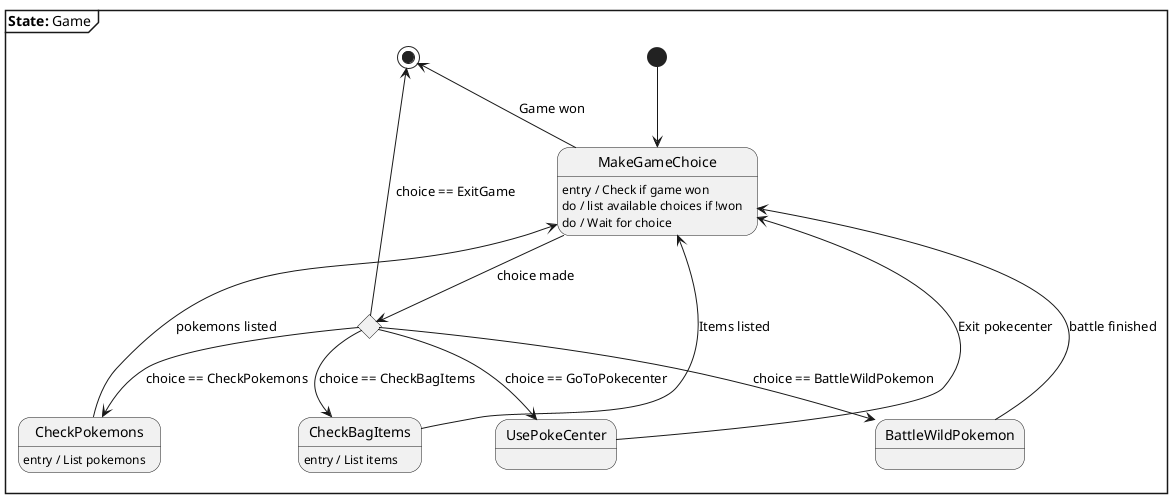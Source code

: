 @startuml StateDigram 
skinparam monochrome true

mainframe <b>State:</b> Game
[*] -down-> MakeGameChoice 

state MakeGameChoice {
    MakeGameChoice : entry / Check if game won   
    MakeGameChoice : do / list available choices if !won  
    MakeGameChoice : do / Wait for choice
}
MakeGameChoice -up-> [*] : Game won
state GameChoice <<choice>>

MakeGameChoice -down-> GameChoice : choice made 
GameChoice --> UsePokeCenter : choice == GoToPokecenter
GameChoice -up-> [*] : choice == ExitGame 
GameChoice --> BattleWildPokemon : choice == BattleWildPokemon
GameChoice --> CheckPokemons : choice == CheckPokemons 
GameChoice --> CheckBagItems : choice == CheckBagItems

state UsePokeCenter {
    ' UsePokeCenter : entry / display options
    ' [*] --> MakePokeCenterChoice
    ' state PokeCenterChoice <<choice>>
    ' MakePokeCenterChoice --> PokeCenterChoice : choice made
    ' PokeCenterChoice --> BuyItem : choice == BuyItem
    ' PokeCenterChoice --> HealPokemon : choice == HealPokemon
    ' HealPokemon : entry / heal pokemon
    ' HealPokemon --> MakePokeCenterChoice : pokemon healed
    ' BuyItem : entry / display available items 
    ' BuyItem : do / wait for and handle choice 
    ' BuyItem --> MakePokeCenterChoice : item bought
    ' BuyItem --> MakePokeCenterChoice : canceled
    ' PokeCenterChoice -up-> MakeGameChoice : choice == ExitPokecenter
}
UsePokeCenter --> MakeGameChoice : Exit pokecenter

state BattleWildPokemon {
    ' BattleWildPokemon : entry / Display battle cry and info text
    ' [*] --> MakeBattleChoice 
    ' MakeBattleChoice : entry / Display choices
    ' state BattleChoice <<choice>> 
    ' MakeBattleChoice --> BattleChoice : choice made
    ' state AttackPokemon {
    '     AttackPokemon : entry / attack wild pokemon 
    ' }
    ' state UseItem {

    ' }
    ' state UsePokeball {

    ' }
}

BattleWildPokemon -up-> MakeGameChoice : battle finished


state CheckPokemons {
    CheckPokemons : entry / List pokemons 
}
CheckPokemons --> MakeGameChoice : pokemons listed

state CheckBagItems {
    CheckBagItems : entry / List items
}
CheckBagItems --> MakeGameChoice : Items listed



@enduml